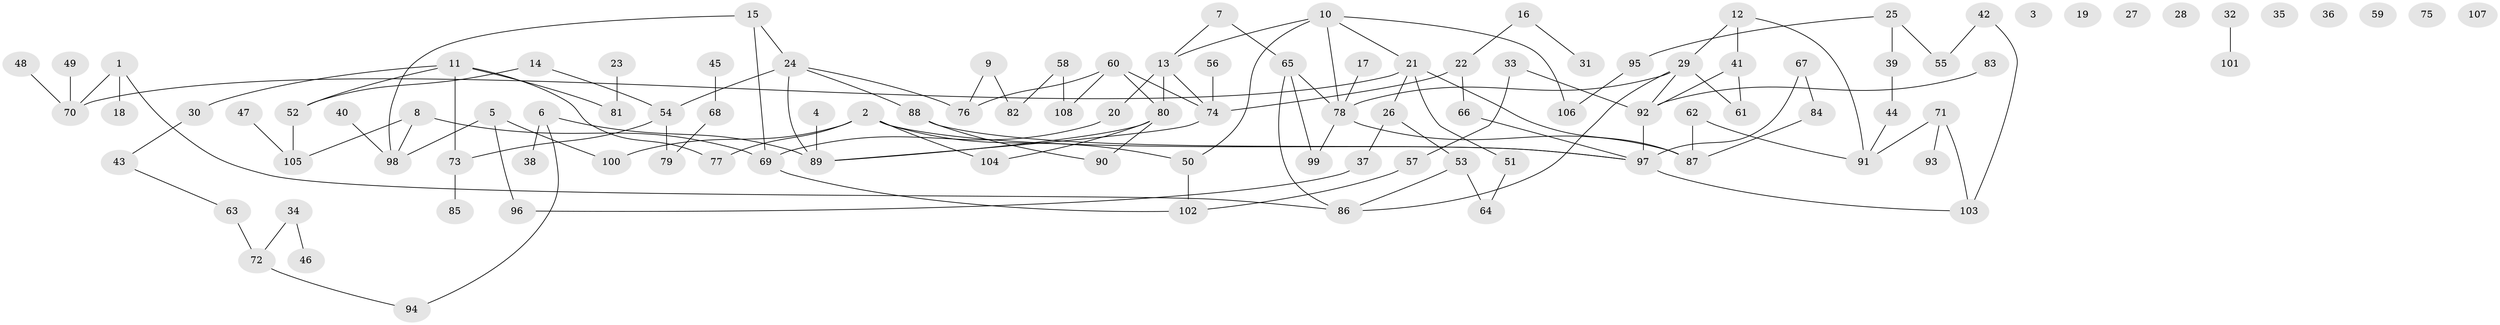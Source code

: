 // Generated by graph-tools (version 1.1) at 2025/49/03/09/25 03:49:08]
// undirected, 108 vertices, 130 edges
graph export_dot {
graph [start="1"]
  node [color=gray90,style=filled];
  1;
  2;
  3;
  4;
  5;
  6;
  7;
  8;
  9;
  10;
  11;
  12;
  13;
  14;
  15;
  16;
  17;
  18;
  19;
  20;
  21;
  22;
  23;
  24;
  25;
  26;
  27;
  28;
  29;
  30;
  31;
  32;
  33;
  34;
  35;
  36;
  37;
  38;
  39;
  40;
  41;
  42;
  43;
  44;
  45;
  46;
  47;
  48;
  49;
  50;
  51;
  52;
  53;
  54;
  55;
  56;
  57;
  58;
  59;
  60;
  61;
  62;
  63;
  64;
  65;
  66;
  67;
  68;
  69;
  70;
  71;
  72;
  73;
  74;
  75;
  76;
  77;
  78;
  79;
  80;
  81;
  82;
  83;
  84;
  85;
  86;
  87;
  88;
  89;
  90;
  91;
  92;
  93;
  94;
  95;
  96;
  97;
  98;
  99;
  100;
  101;
  102;
  103;
  104;
  105;
  106;
  107;
  108;
  1 -- 18;
  1 -- 70;
  1 -- 86;
  2 -- 50;
  2 -- 77;
  2 -- 97;
  2 -- 100;
  2 -- 104;
  4 -- 89;
  5 -- 96;
  5 -- 98;
  5 -- 100;
  6 -- 38;
  6 -- 89;
  6 -- 94;
  7 -- 13;
  7 -- 65;
  8 -- 69;
  8 -- 98;
  8 -- 105;
  9 -- 76;
  9 -- 82;
  10 -- 13;
  10 -- 21;
  10 -- 50;
  10 -- 78;
  10 -- 106;
  11 -- 30;
  11 -- 52;
  11 -- 73;
  11 -- 77;
  11 -- 81;
  12 -- 29;
  12 -- 41;
  12 -- 91;
  13 -- 20;
  13 -- 74;
  13 -- 80;
  14 -- 52;
  14 -- 54;
  15 -- 24;
  15 -- 69;
  15 -- 98;
  16 -- 22;
  16 -- 31;
  17 -- 78;
  20 -- 69;
  21 -- 26;
  21 -- 51;
  21 -- 70;
  21 -- 87;
  22 -- 66;
  22 -- 74;
  23 -- 81;
  24 -- 54;
  24 -- 76;
  24 -- 88;
  24 -- 89;
  25 -- 39;
  25 -- 55;
  25 -- 95;
  26 -- 37;
  26 -- 53;
  29 -- 61;
  29 -- 78;
  29 -- 86;
  29 -- 92;
  30 -- 43;
  32 -- 101;
  33 -- 57;
  33 -- 92;
  34 -- 46;
  34 -- 72;
  37 -- 96;
  39 -- 44;
  40 -- 98;
  41 -- 61;
  41 -- 92;
  42 -- 55;
  42 -- 103;
  43 -- 63;
  44 -- 91;
  45 -- 68;
  47 -- 105;
  48 -- 70;
  49 -- 70;
  50 -- 102;
  51 -- 64;
  52 -- 105;
  53 -- 64;
  53 -- 86;
  54 -- 73;
  54 -- 79;
  56 -- 74;
  57 -- 102;
  58 -- 82;
  58 -- 108;
  60 -- 74;
  60 -- 76;
  60 -- 80;
  60 -- 108;
  62 -- 87;
  62 -- 91;
  63 -- 72;
  65 -- 78;
  65 -- 86;
  65 -- 99;
  66 -- 97;
  67 -- 84;
  67 -- 97;
  68 -- 79;
  69 -- 102;
  71 -- 91;
  71 -- 93;
  71 -- 103;
  72 -- 94;
  73 -- 85;
  74 -- 89;
  78 -- 87;
  78 -- 99;
  80 -- 89;
  80 -- 90;
  80 -- 104;
  83 -- 92;
  84 -- 87;
  88 -- 90;
  88 -- 97;
  92 -- 97;
  95 -- 106;
  97 -- 103;
}
